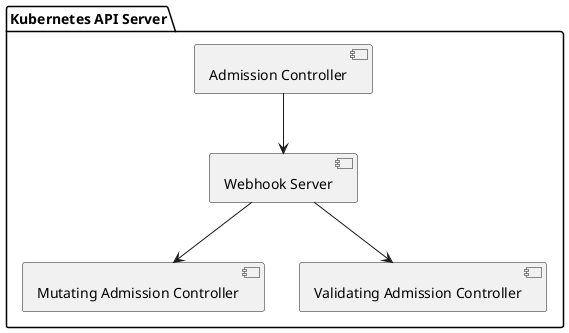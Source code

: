 @startuml

package "Kubernetes API Server" {
    component "Admission Controller" as ac
    component "Webhook Server" as ws
    component "Mutating Admission Controller" as mac
    component "Validating Admission Controller" as vac
}

ac --> ws
ws --> mac
ws --> vac
@enduml
